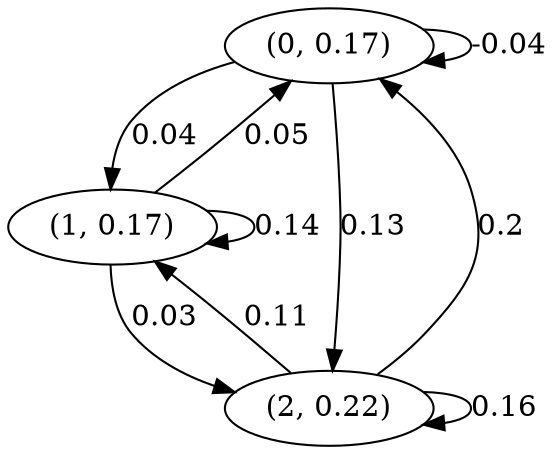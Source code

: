 digraph {
    0 [ label = "(0, 0.17)" ]
    1 [ label = "(1, 0.17)" ]
    2 [ label = "(2, 0.22)" ]
    0 -> 0 [ label = "-0.04" ]
    1 -> 1 [ label = "0.14" ]
    2 -> 2 [ label = "0.16" ]
    1 -> 0 [ label = "0.05" ]
    2 -> 0 [ label = "0.2" ]
    0 -> 1 [ label = "0.04" ]
    2 -> 1 [ label = "0.11" ]
    0 -> 2 [ label = "0.13" ]
    1 -> 2 [ label = "0.03" ]
}

